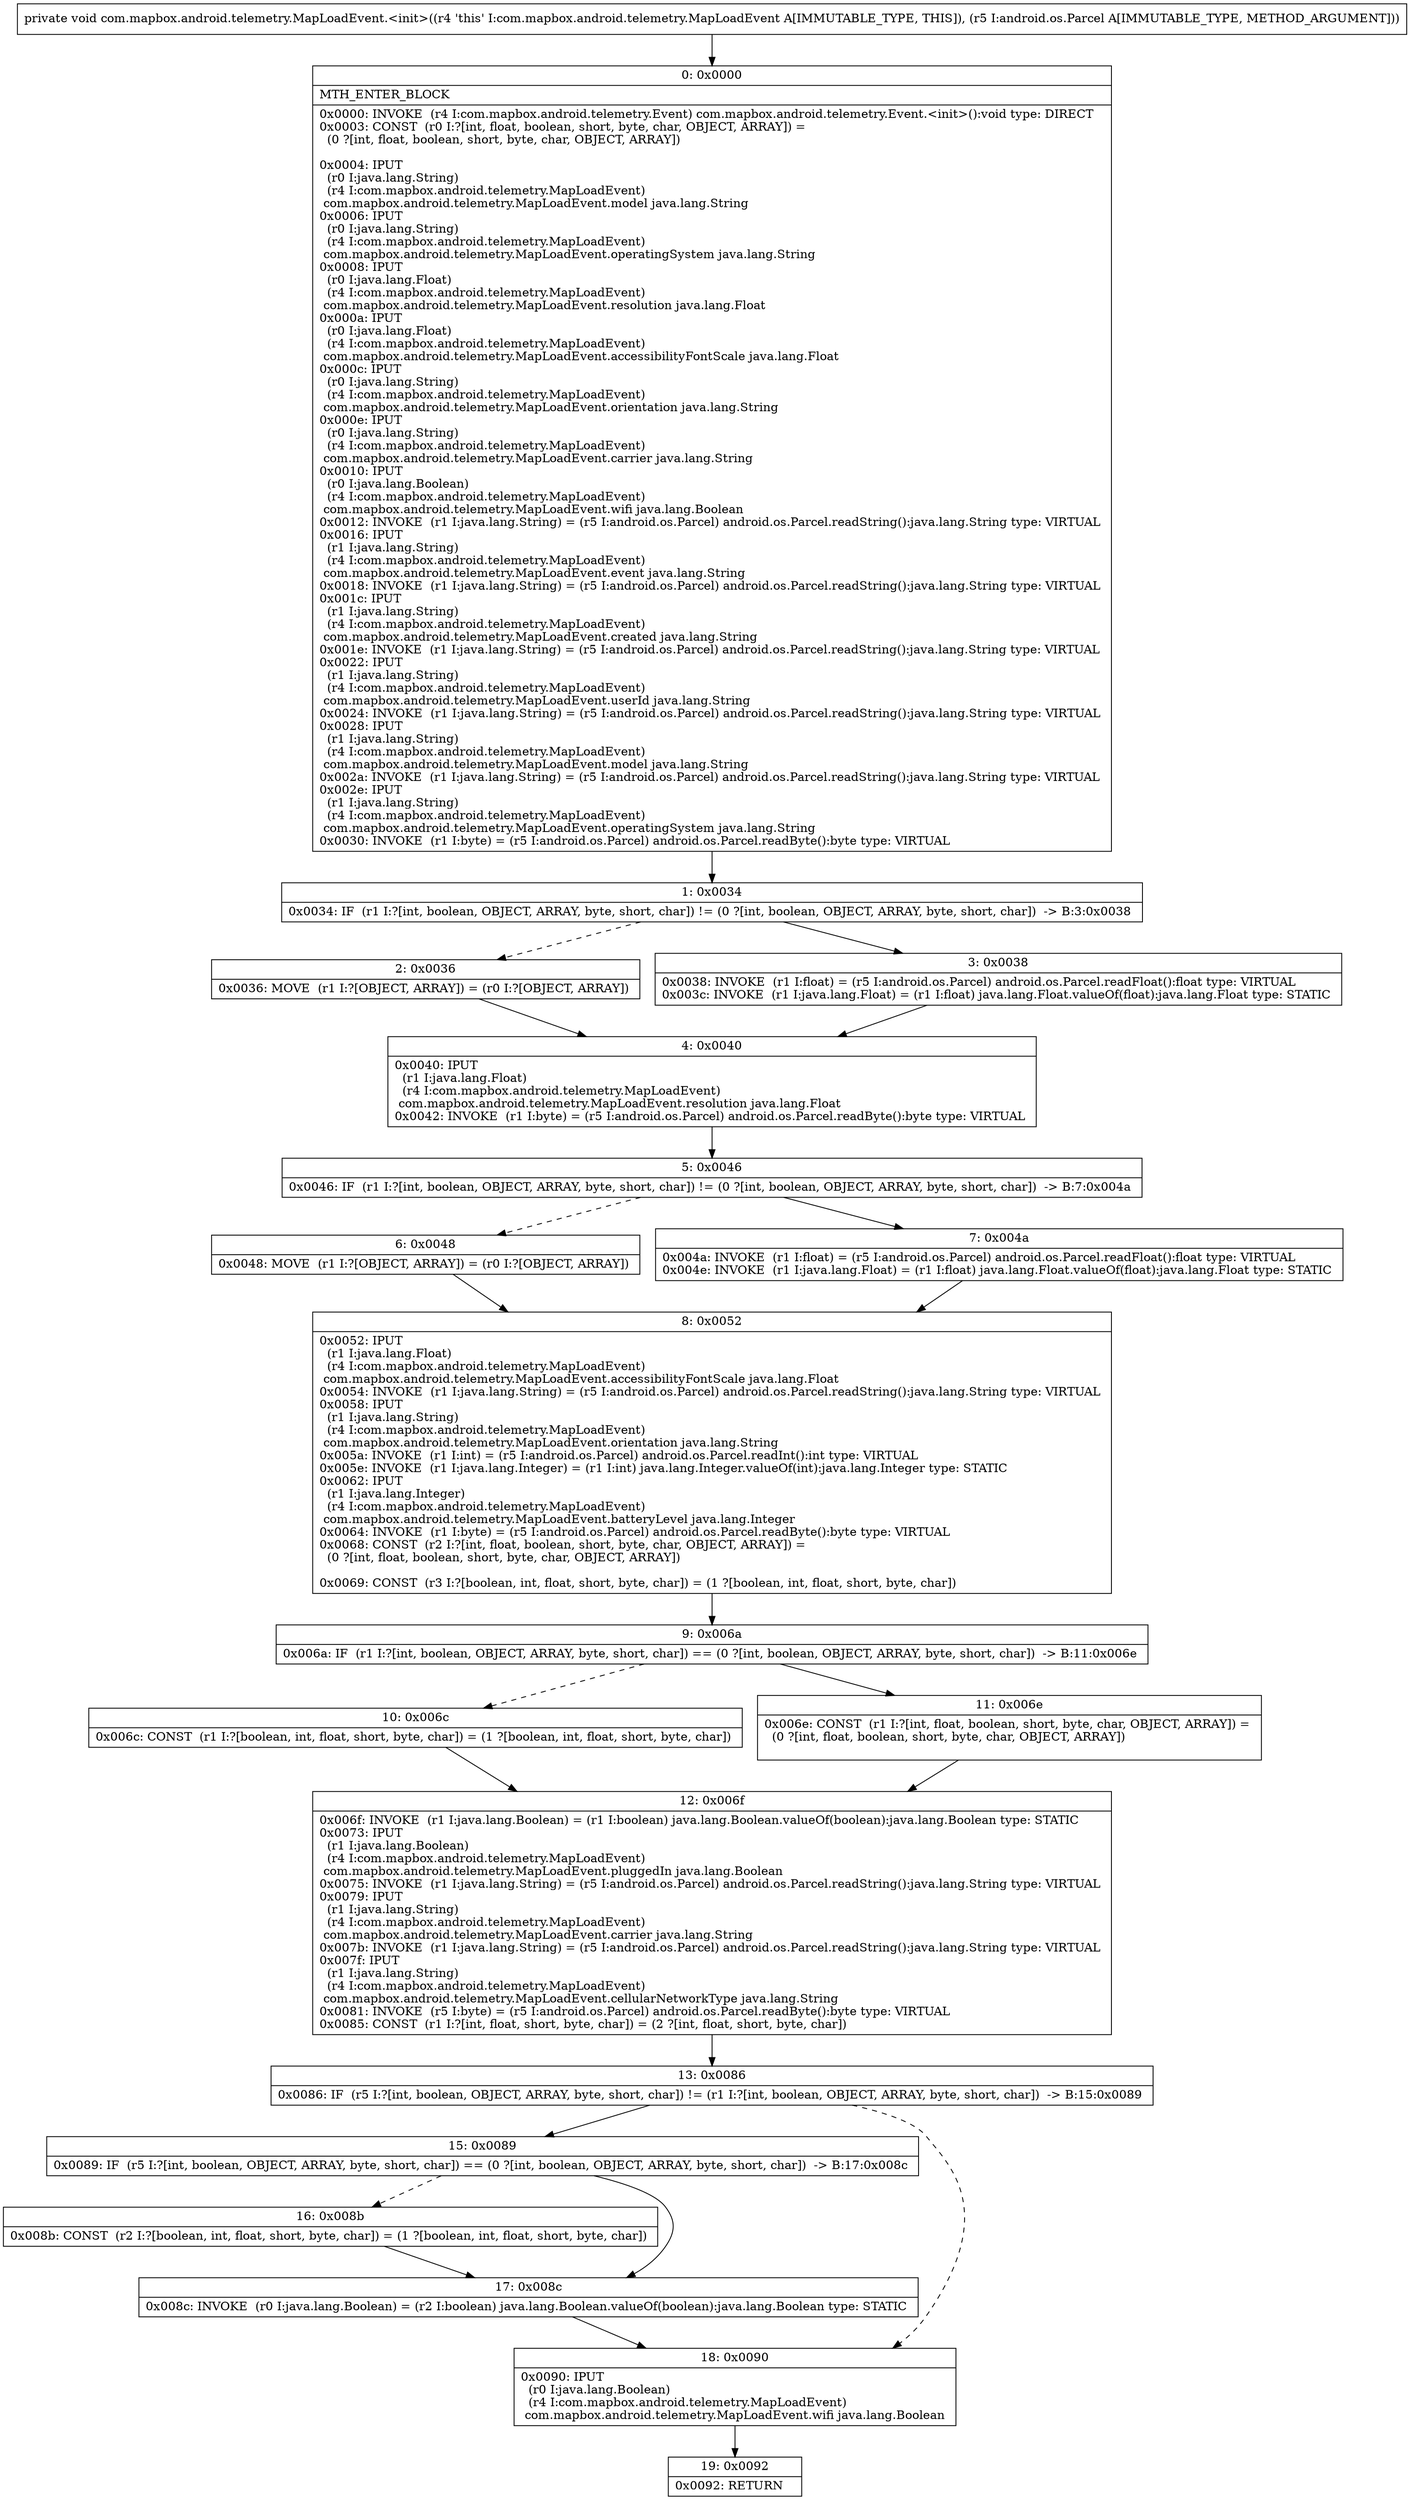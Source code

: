 digraph "CFG forcom.mapbox.android.telemetry.MapLoadEvent.\<init\>(Landroid\/os\/Parcel;)V" {
Node_0 [shape=record,label="{0\:\ 0x0000|MTH_ENTER_BLOCK\l|0x0000: INVOKE  (r4 I:com.mapbox.android.telemetry.Event) com.mapbox.android.telemetry.Event.\<init\>():void type: DIRECT \l0x0003: CONST  (r0 I:?[int, float, boolean, short, byte, char, OBJECT, ARRAY]) = \l  (0 ?[int, float, boolean, short, byte, char, OBJECT, ARRAY])\l \l0x0004: IPUT  \l  (r0 I:java.lang.String)\l  (r4 I:com.mapbox.android.telemetry.MapLoadEvent)\l com.mapbox.android.telemetry.MapLoadEvent.model java.lang.String \l0x0006: IPUT  \l  (r0 I:java.lang.String)\l  (r4 I:com.mapbox.android.telemetry.MapLoadEvent)\l com.mapbox.android.telemetry.MapLoadEvent.operatingSystem java.lang.String \l0x0008: IPUT  \l  (r0 I:java.lang.Float)\l  (r4 I:com.mapbox.android.telemetry.MapLoadEvent)\l com.mapbox.android.telemetry.MapLoadEvent.resolution java.lang.Float \l0x000a: IPUT  \l  (r0 I:java.lang.Float)\l  (r4 I:com.mapbox.android.telemetry.MapLoadEvent)\l com.mapbox.android.telemetry.MapLoadEvent.accessibilityFontScale java.lang.Float \l0x000c: IPUT  \l  (r0 I:java.lang.String)\l  (r4 I:com.mapbox.android.telemetry.MapLoadEvent)\l com.mapbox.android.telemetry.MapLoadEvent.orientation java.lang.String \l0x000e: IPUT  \l  (r0 I:java.lang.String)\l  (r4 I:com.mapbox.android.telemetry.MapLoadEvent)\l com.mapbox.android.telemetry.MapLoadEvent.carrier java.lang.String \l0x0010: IPUT  \l  (r0 I:java.lang.Boolean)\l  (r4 I:com.mapbox.android.telemetry.MapLoadEvent)\l com.mapbox.android.telemetry.MapLoadEvent.wifi java.lang.Boolean \l0x0012: INVOKE  (r1 I:java.lang.String) = (r5 I:android.os.Parcel) android.os.Parcel.readString():java.lang.String type: VIRTUAL \l0x0016: IPUT  \l  (r1 I:java.lang.String)\l  (r4 I:com.mapbox.android.telemetry.MapLoadEvent)\l com.mapbox.android.telemetry.MapLoadEvent.event java.lang.String \l0x0018: INVOKE  (r1 I:java.lang.String) = (r5 I:android.os.Parcel) android.os.Parcel.readString():java.lang.String type: VIRTUAL \l0x001c: IPUT  \l  (r1 I:java.lang.String)\l  (r4 I:com.mapbox.android.telemetry.MapLoadEvent)\l com.mapbox.android.telemetry.MapLoadEvent.created java.lang.String \l0x001e: INVOKE  (r1 I:java.lang.String) = (r5 I:android.os.Parcel) android.os.Parcel.readString():java.lang.String type: VIRTUAL \l0x0022: IPUT  \l  (r1 I:java.lang.String)\l  (r4 I:com.mapbox.android.telemetry.MapLoadEvent)\l com.mapbox.android.telemetry.MapLoadEvent.userId java.lang.String \l0x0024: INVOKE  (r1 I:java.lang.String) = (r5 I:android.os.Parcel) android.os.Parcel.readString():java.lang.String type: VIRTUAL \l0x0028: IPUT  \l  (r1 I:java.lang.String)\l  (r4 I:com.mapbox.android.telemetry.MapLoadEvent)\l com.mapbox.android.telemetry.MapLoadEvent.model java.lang.String \l0x002a: INVOKE  (r1 I:java.lang.String) = (r5 I:android.os.Parcel) android.os.Parcel.readString():java.lang.String type: VIRTUAL \l0x002e: IPUT  \l  (r1 I:java.lang.String)\l  (r4 I:com.mapbox.android.telemetry.MapLoadEvent)\l com.mapbox.android.telemetry.MapLoadEvent.operatingSystem java.lang.String \l0x0030: INVOKE  (r1 I:byte) = (r5 I:android.os.Parcel) android.os.Parcel.readByte():byte type: VIRTUAL \l}"];
Node_1 [shape=record,label="{1\:\ 0x0034|0x0034: IF  (r1 I:?[int, boolean, OBJECT, ARRAY, byte, short, char]) != (0 ?[int, boolean, OBJECT, ARRAY, byte, short, char])  \-\> B:3:0x0038 \l}"];
Node_2 [shape=record,label="{2\:\ 0x0036|0x0036: MOVE  (r1 I:?[OBJECT, ARRAY]) = (r0 I:?[OBJECT, ARRAY]) \l}"];
Node_3 [shape=record,label="{3\:\ 0x0038|0x0038: INVOKE  (r1 I:float) = (r5 I:android.os.Parcel) android.os.Parcel.readFloat():float type: VIRTUAL \l0x003c: INVOKE  (r1 I:java.lang.Float) = (r1 I:float) java.lang.Float.valueOf(float):java.lang.Float type: STATIC \l}"];
Node_4 [shape=record,label="{4\:\ 0x0040|0x0040: IPUT  \l  (r1 I:java.lang.Float)\l  (r4 I:com.mapbox.android.telemetry.MapLoadEvent)\l com.mapbox.android.telemetry.MapLoadEvent.resolution java.lang.Float \l0x0042: INVOKE  (r1 I:byte) = (r5 I:android.os.Parcel) android.os.Parcel.readByte():byte type: VIRTUAL \l}"];
Node_5 [shape=record,label="{5\:\ 0x0046|0x0046: IF  (r1 I:?[int, boolean, OBJECT, ARRAY, byte, short, char]) != (0 ?[int, boolean, OBJECT, ARRAY, byte, short, char])  \-\> B:7:0x004a \l}"];
Node_6 [shape=record,label="{6\:\ 0x0048|0x0048: MOVE  (r1 I:?[OBJECT, ARRAY]) = (r0 I:?[OBJECT, ARRAY]) \l}"];
Node_7 [shape=record,label="{7\:\ 0x004a|0x004a: INVOKE  (r1 I:float) = (r5 I:android.os.Parcel) android.os.Parcel.readFloat():float type: VIRTUAL \l0x004e: INVOKE  (r1 I:java.lang.Float) = (r1 I:float) java.lang.Float.valueOf(float):java.lang.Float type: STATIC \l}"];
Node_8 [shape=record,label="{8\:\ 0x0052|0x0052: IPUT  \l  (r1 I:java.lang.Float)\l  (r4 I:com.mapbox.android.telemetry.MapLoadEvent)\l com.mapbox.android.telemetry.MapLoadEvent.accessibilityFontScale java.lang.Float \l0x0054: INVOKE  (r1 I:java.lang.String) = (r5 I:android.os.Parcel) android.os.Parcel.readString():java.lang.String type: VIRTUAL \l0x0058: IPUT  \l  (r1 I:java.lang.String)\l  (r4 I:com.mapbox.android.telemetry.MapLoadEvent)\l com.mapbox.android.telemetry.MapLoadEvent.orientation java.lang.String \l0x005a: INVOKE  (r1 I:int) = (r5 I:android.os.Parcel) android.os.Parcel.readInt():int type: VIRTUAL \l0x005e: INVOKE  (r1 I:java.lang.Integer) = (r1 I:int) java.lang.Integer.valueOf(int):java.lang.Integer type: STATIC \l0x0062: IPUT  \l  (r1 I:java.lang.Integer)\l  (r4 I:com.mapbox.android.telemetry.MapLoadEvent)\l com.mapbox.android.telemetry.MapLoadEvent.batteryLevel java.lang.Integer \l0x0064: INVOKE  (r1 I:byte) = (r5 I:android.os.Parcel) android.os.Parcel.readByte():byte type: VIRTUAL \l0x0068: CONST  (r2 I:?[int, float, boolean, short, byte, char, OBJECT, ARRAY]) = \l  (0 ?[int, float, boolean, short, byte, char, OBJECT, ARRAY])\l \l0x0069: CONST  (r3 I:?[boolean, int, float, short, byte, char]) = (1 ?[boolean, int, float, short, byte, char]) \l}"];
Node_9 [shape=record,label="{9\:\ 0x006a|0x006a: IF  (r1 I:?[int, boolean, OBJECT, ARRAY, byte, short, char]) == (0 ?[int, boolean, OBJECT, ARRAY, byte, short, char])  \-\> B:11:0x006e \l}"];
Node_10 [shape=record,label="{10\:\ 0x006c|0x006c: CONST  (r1 I:?[boolean, int, float, short, byte, char]) = (1 ?[boolean, int, float, short, byte, char]) \l}"];
Node_11 [shape=record,label="{11\:\ 0x006e|0x006e: CONST  (r1 I:?[int, float, boolean, short, byte, char, OBJECT, ARRAY]) = \l  (0 ?[int, float, boolean, short, byte, char, OBJECT, ARRAY])\l \l}"];
Node_12 [shape=record,label="{12\:\ 0x006f|0x006f: INVOKE  (r1 I:java.lang.Boolean) = (r1 I:boolean) java.lang.Boolean.valueOf(boolean):java.lang.Boolean type: STATIC \l0x0073: IPUT  \l  (r1 I:java.lang.Boolean)\l  (r4 I:com.mapbox.android.telemetry.MapLoadEvent)\l com.mapbox.android.telemetry.MapLoadEvent.pluggedIn java.lang.Boolean \l0x0075: INVOKE  (r1 I:java.lang.String) = (r5 I:android.os.Parcel) android.os.Parcel.readString():java.lang.String type: VIRTUAL \l0x0079: IPUT  \l  (r1 I:java.lang.String)\l  (r4 I:com.mapbox.android.telemetry.MapLoadEvent)\l com.mapbox.android.telemetry.MapLoadEvent.carrier java.lang.String \l0x007b: INVOKE  (r1 I:java.lang.String) = (r5 I:android.os.Parcel) android.os.Parcel.readString():java.lang.String type: VIRTUAL \l0x007f: IPUT  \l  (r1 I:java.lang.String)\l  (r4 I:com.mapbox.android.telemetry.MapLoadEvent)\l com.mapbox.android.telemetry.MapLoadEvent.cellularNetworkType java.lang.String \l0x0081: INVOKE  (r5 I:byte) = (r5 I:android.os.Parcel) android.os.Parcel.readByte():byte type: VIRTUAL \l0x0085: CONST  (r1 I:?[int, float, short, byte, char]) = (2 ?[int, float, short, byte, char]) \l}"];
Node_13 [shape=record,label="{13\:\ 0x0086|0x0086: IF  (r5 I:?[int, boolean, OBJECT, ARRAY, byte, short, char]) != (r1 I:?[int, boolean, OBJECT, ARRAY, byte, short, char])  \-\> B:15:0x0089 \l}"];
Node_15 [shape=record,label="{15\:\ 0x0089|0x0089: IF  (r5 I:?[int, boolean, OBJECT, ARRAY, byte, short, char]) == (0 ?[int, boolean, OBJECT, ARRAY, byte, short, char])  \-\> B:17:0x008c \l}"];
Node_16 [shape=record,label="{16\:\ 0x008b|0x008b: CONST  (r2 I:?[boolean, int, float, short, byte, char]) = (1 ?[boolean, int, float, short, byte, char]) \l}"];
Node_17 [shape=record,label="{17\:\ 0x008c|0x008c: INVOKE  (r0 I:java.lang.Boolean) = (r2 I:boolean) java.lang.Boolean.valueOf(boolean):java.lang.Boolean type: STATIC \l}"];
Node_18 [shape=record,label="{18\:\ 0x0090|0x0090: IPUT  \l  (r0 I:java.lang.Boolean)\l  (r4 I:com.mapbox.android.telemetry.MapLoadEvent)\l com.mapbox.android.telemetry.MapLoadEvent.wifi java.lang.Boolean \l}"];
Node_19 [shape=record,label="{19\:\ 0x0092|0x0092: RETURN   \l}"];
MethodNode[shape=record,label="{private void com.mapbox.android.telemetry.MapLoadEvent.\<init\>((r4 'this' I:com.mapbox.android.telemetry.MapLoadEvent A[IMMUTABLE_TYPE, THIS]), (r5 I:android.os.Parcel A[IMMUTABLE_TYPE, METHOD_ARGUMENT])) }"];
MethodNode -> Node_0;
Node_0 -> Node_1;
Node_1 -> Node_2[style=dashed];
Node_1 -> Node_3;
Node_2 -> Node_4;
Node_3 -> Node_4;
Node_4 -> Node_5;
Node_5 -> Node_6[style=dashed];
Node_5 -> Node_7;
Node_6 -> Node_8;
Node_7 -> Node_8;
Node_8 -> Node_9;
Node_9 -> Node_10[style=dashed];
Node_9 -> Node_11;
Node_10 -> Node_12;
Node_11 -> Node_12;
Node_12 -> Node_13;
Node_13 -> Node_15;
Node_13 -> Node_18[style=dashed];
Node_15 -> Node_16[style=dashed];
Node_15 -> Node_17;
Node_16 -> Node_17;
Node_17 -> Node_18;
Node_18 -> Node_19;
}

